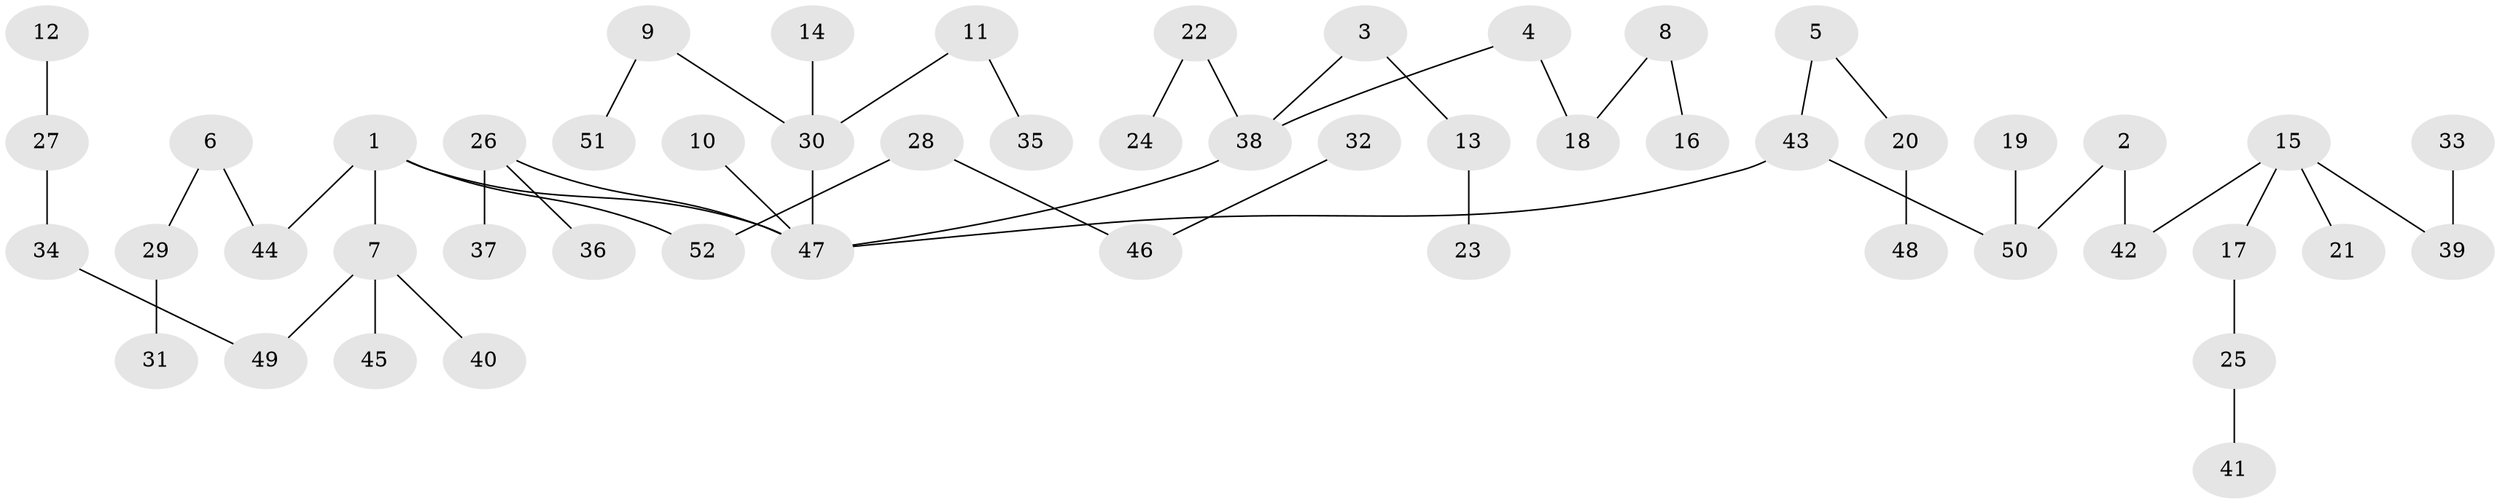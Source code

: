 // original degree distribution, {6: 0.009708737864077669, 8: 0.009708737864077669, 4: 0.07766990291262135, 2: 0.20388349514563106, 5: 0.02912621359223301, 3: 0.1553398058252427, 1: 0.5145631067961165}
// Generated by graph-tools (version 1.1) at 2025/02/03/09/25 03:02:25]
// undirected, 52 vertices, 51 edges
graph export_dot {
graph [start="1"]
  node [color=gray90,style=filled];
  1;
  2;
  3;
  4;
  5;
  6;
  7;
  8;
  9;
  10;
  11;
  12;
  13;
  14;
  15;
  16;
  17;
  18;
  19;
  20;
  21;
  22;
  23;
  24;
  25;
  26;
  27;
  28;
  29;
  30;
  31;
  32;
  33;
  34;
  35;
  36;
  37;
  38;
  39;
  40;
  41;
  42;
  43;
  44;
  45;
  46;
  47;
  48;
  49;
  50;
  51;
  52;
  1 -- 7 [weight=1.0];
  1 -- 44 [weight=1.0];
  1 -- 47 [weight=1.0];
  1 -- 52 [weight=1.0];
  2 -- 42 [weight=1.0];
  2 -- 50 [weight=1.0];
  3 -- 13 [weight=1.0];
  3 -- 38 [weight=1.0];
  4 -- 18 [weight=1.0];
  4 -- 38 [weight=1.0];
  5 -- 20 [weight=1.0];
  5 -- 43 [weight=1.0];
  6 -- 29 [weight=1.0];
  6 -- 44 [weight=1.0];
  7 -- 40 [weight=1.0];
  7 -- 45 [weight=1.0];
  7 -- 49 [weight=1.0];
  8 -- 16 [weight=1.0];
  8 -- 18 [weight=1.0];
  9 -- 30 [weight=1.0];
  9 -- 51 [weight=1.0];
  10 -- 47 [weight=1.0];
  11 -- 30 [weight=1.0];
  11 -- 35 [weight=1.0];
  12 -- 27 [weight=1.0];
  13 -- 23 [weight=1.0];
  14 -- 30 [weight=1.0];
  15 -- 17 [weight=1.0];
  15 -- 21 [weight=1.0];
  15 -- 39 [weight=1.0];
  15 -- 42 [weight=1.0];
  17 -- 25 [weight=1.0];
  19 -- 50 [weight=1.0];
  20 -- 48 [weight=1.0];
  22 -- 24 [weight=1.0];
  22 -- 38 [weight=1.0];
  25 -- 41 [weight=1.0];
  26 -- 36 [weight=1.0];
  26 -- 37 [weight=1.0];
  26 -- 47 [weight=1.0];
  27 -- 34 [weight=1.0];
  28 -- 46 [weight=1.0];
  28 -- 52 [weight=1.0];
  29 -- 31 [weight=1.0];
  30 -- 47 [weight=1.0];
  32 -- 46 [weight=1.0];
  33 -- 39 [weight=1.0];
  34 -- 49 [weight=1.0];
  38 -- 47 [weight=1.0];
  43 -- 47 [weight=1.0];
  43 -- 50 [weight=1.0];
}
